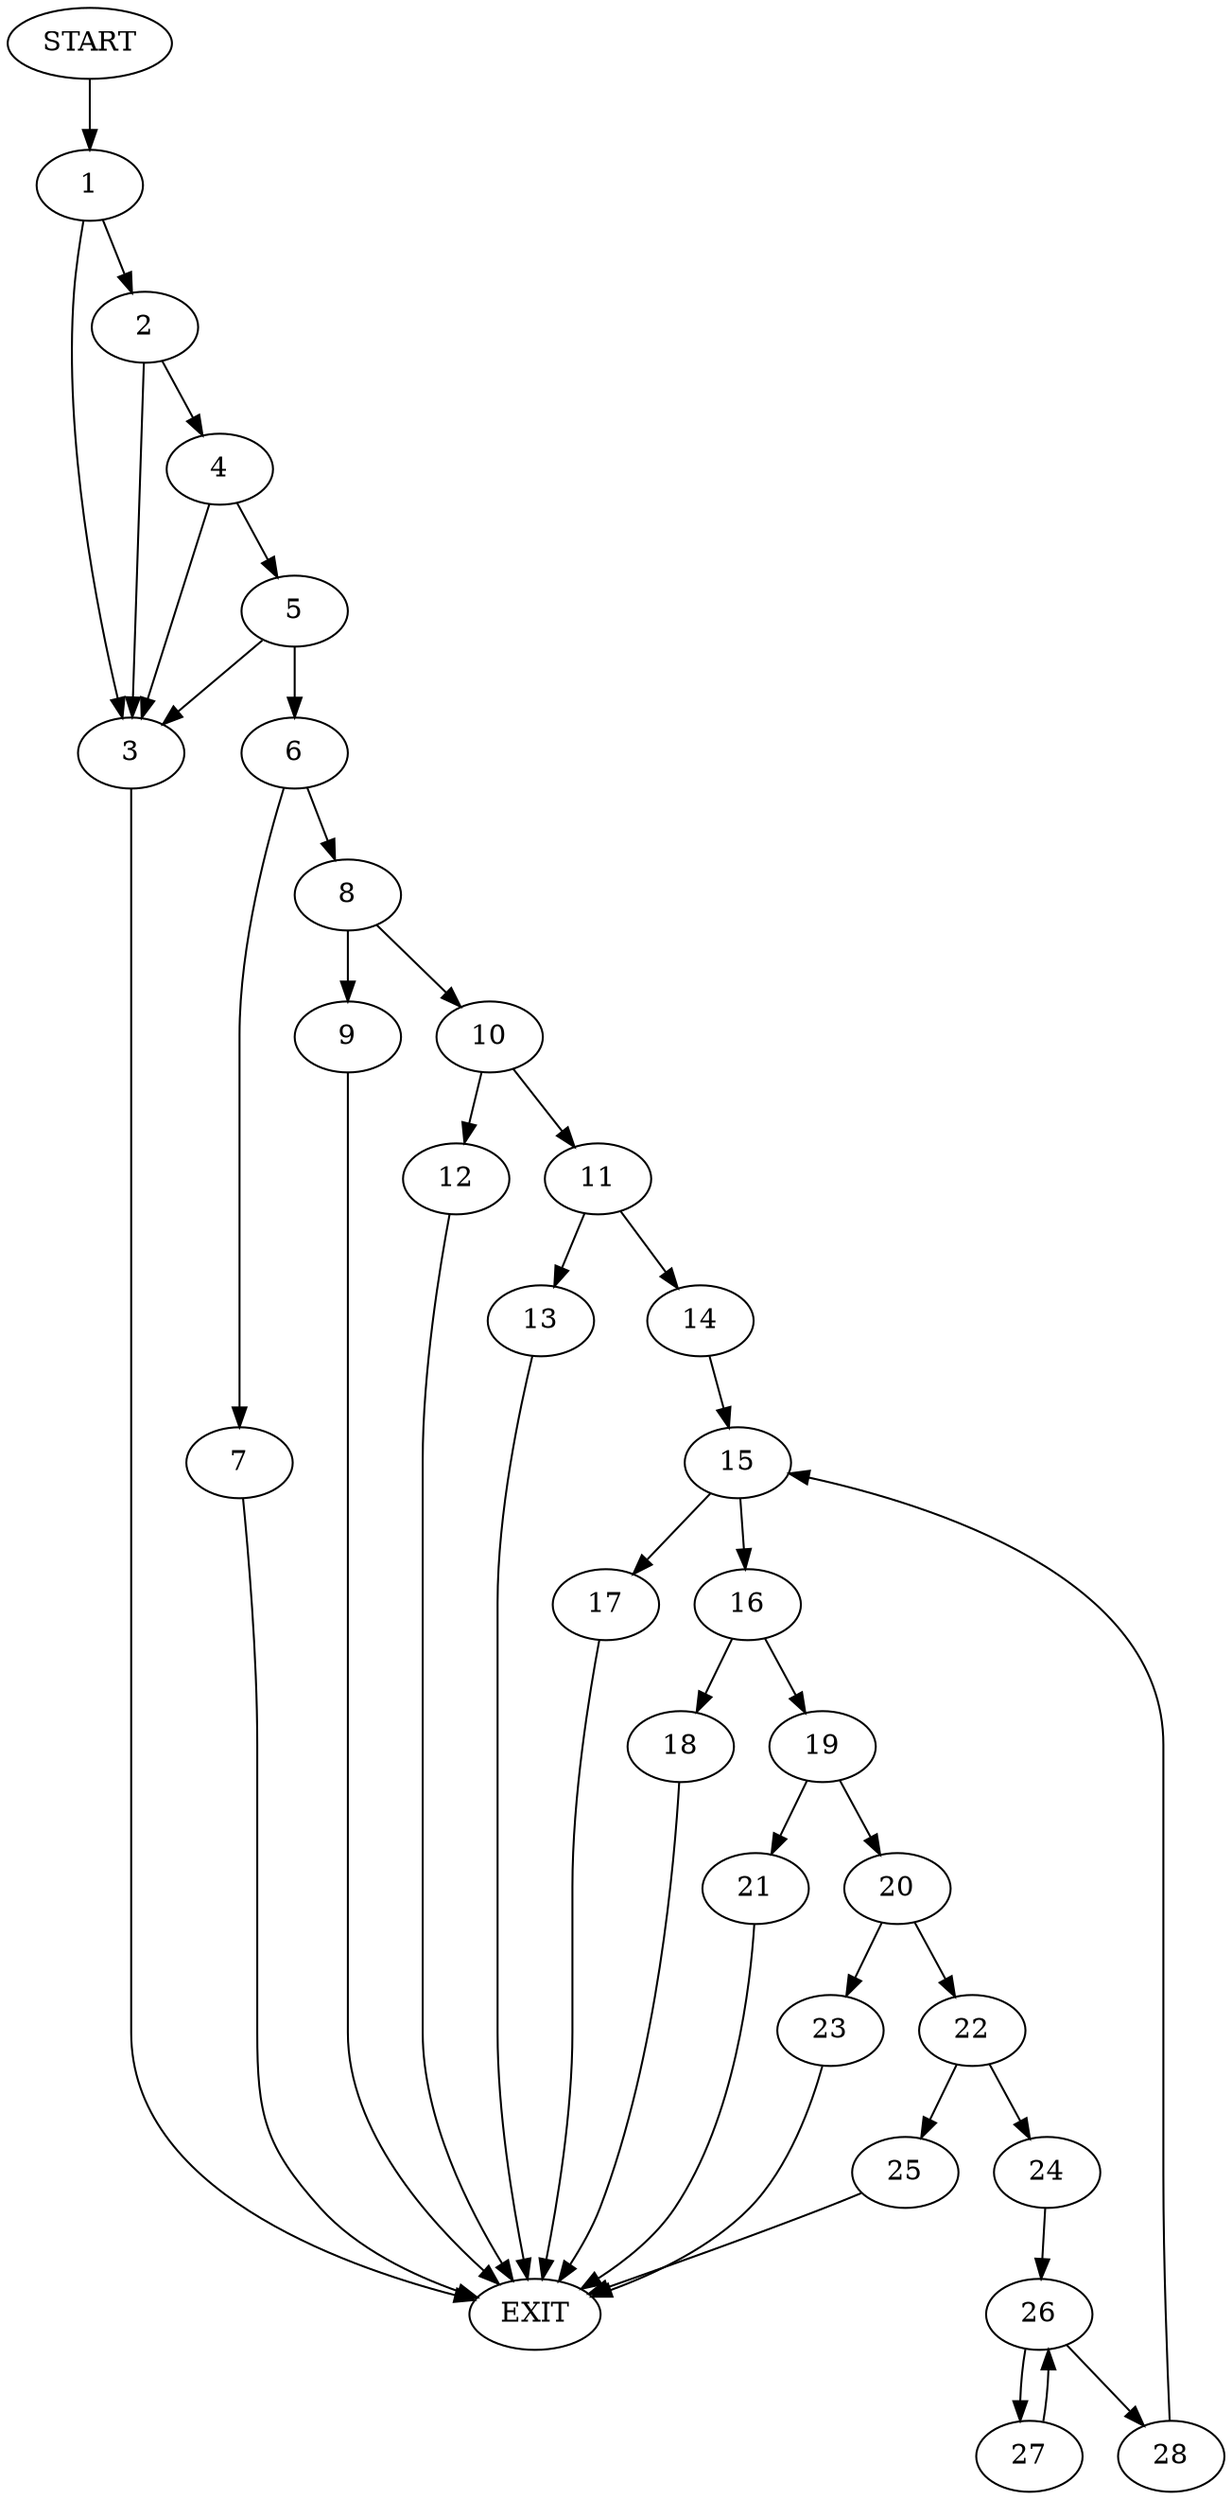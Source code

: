 digraph {
0 [label="START"]
29 [label="EXIT"]
0 -> 1
1 -> 2
1 -> 3
2 -> 4
2 -> 3
3 -> 29
4 -> 5
4 -> 3
5 -> 6
5 -> 3
6 -> 7
6 -> 8
8 -> 9
8 -> 10
7 -> 29
9 -> 29
10 -> 11
10 -> 12
11 -> 13
11 -> 14
12 -> 29
13 -> 29
14 -> 15
15 -> 16
15 -> 17
17 -> 29
16 -> 18
16 -> 19
19 -> 20
19 -> 21
18 -> 29
21 -> 29
20 -> 22
20 -> 23
22 -> 24
22 -> 25
23 -> 29
24 -> 26
25 -> 29
26 -> 27
26 -> 28
27 -> 26
28 -> 15
}
